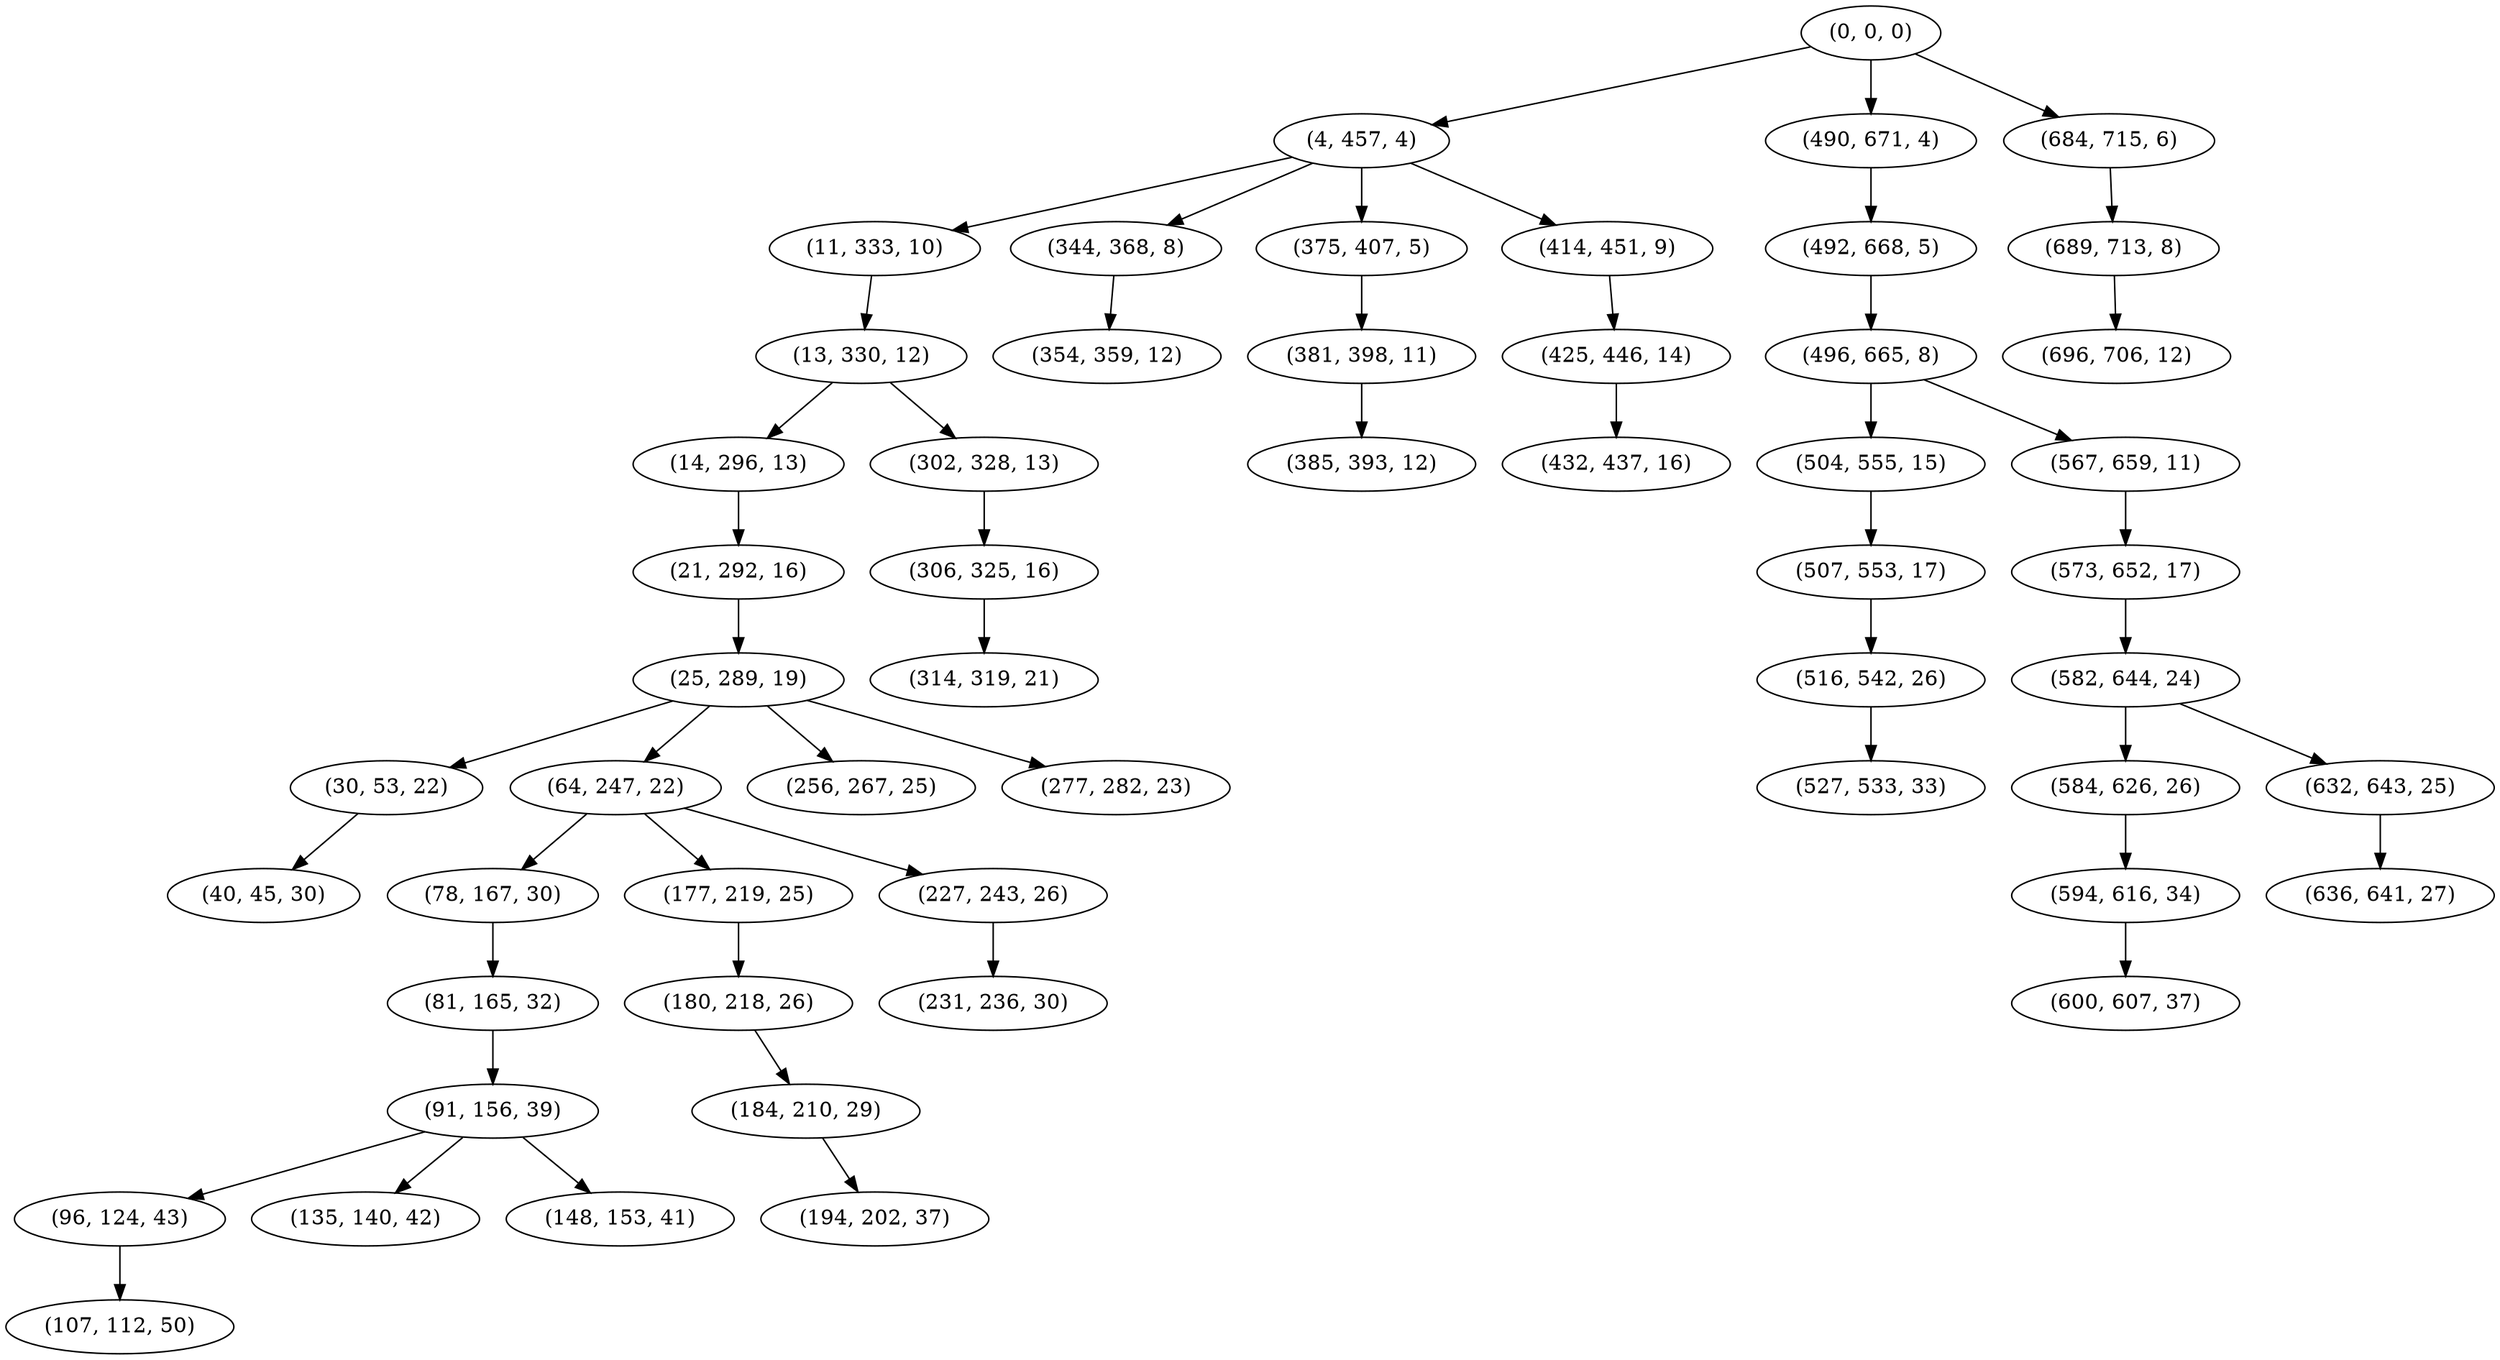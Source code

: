 digraph tree {
    "(0, 0, 0)";
    "(4, 457, 4)";
    "(11, 333, 10)";
    "(13, 330, 12)";
    "(14, 296, 13)";
    "(21, 292, 16)";
    "(25, 289, 19)";
    "(30, 53, 22)";
    "(40, 45, 30)";
    "(64, 247, 22)";
    "(78, 167, 30)";
    "(81, 165, 32)";
    "(91, 156, 39)";
    "(96, 124, 43)";
    "(107, 112, 50)";
    "(135, 140, 42)";
    "(148, 153, 41)";
    "(177, 219, 25)";
    "(180, 218, 26)";
    "(184, 210, 29)";
    "(194, 202, 37)";
    "(227, 243, 26)";
    "(231, 236, 30)";
    "(256, 267, 25)";
    "(277, 282, 23)";
    "(302, 328, 13)";
    "(306, 325, 16)";
    "(314, 319, 21)";
    "(344, 368, 8)";
    "(354, 359, 12)";
    "(375, 407, 5)";
    "(381, 398, 11)";
    "(385, 393, 12)";
    "(414, 451, 9)";
    "(425, 446, 14)";
    "(432, 437, 16)";
    "(490, 671, 4)";
    "(492, 668, 5)";
    "(496, 665, 8)";
    "(504, 555, 15)";
    "(507, 553, 17)";
    "(516, 542, 26)";
    "(527, 533, 33)";
    "(567, 659, 11)";
    "(573, 652, 17)";
    "(582, 644, 24)";
    "(584, 626, 26)";
    "(594, 616, 34)";
    "(600, 607, 37)";
    "(632, 643, 25)";
    "(636, 641, 27)";
    "(684, 715, 6)";
    "(689, 713, 8)";
    "(696, 706, 12)";
    "(0, 0, 0)" -> "(4, 457, 4)";
    "(0, 0, 0)" -> "(490, 671, 4)";
    "(0, 0, 0)" -> "(684, 715, 6)";
    "(4, 457, 4)" -> "(11, 333, 10)";
    "(4, 457, 4)" -> "(344, 368, 8)";
    "(4, 457, 4)" -> "(375, 407, 5)";
    "(4, 457, 4)" -> "(414, 451, 9)";
    "(11, 333, 10)" -> "(13, 330, 12)";
    "(13, 330, 12)" -> "(14, 296, 13)";
    "(13, 330, 12)" -> "(302, 328, 13)";
    "(14, 296, 13)" -> "(21, 292, 16)";
    "(21, 292, 16)" -> "(25, 289, 19)";
    "(25, 289, 19)" -> "(30, 53, 22)";
    "(25, 289, 19)" -> "(64, 247, 22)";
    "(25, 289, 19)" -> "(256, 267, 25)";
    "(25, 289, 19)" -> "(277, 282, 23)";
    "(30, 53, 22)" -> "(40, 45, 30)";
    "(64, 247, 22)" -> "(78, 167, 30)";
    "(64, 247, 22)" -> "(177, 219, 25)";
    "(64, 247, 22)" -> "(227, 243, 26)";
    "(78, 167, 30)" -> "(81, 165, 32)";
    "(81, 165, 32)" -> "(91, 156, 39)";
    "(91, 156, 39)" -> "(96, 124, 43)";
    "(91, 156, 39)" -> "(135, 140, 42)";
    "(91, 156, 39)" -> "(148, 153, 41)";
    "(96, 124, 43)" -> "(107, 112, 50)";
    "(177, 219, 25)" -> "(180, 218, 26)";
    "(180, 218, 26)" -> "(184, 210, 29)";
    "(184, 210, 29)" -> "(194, 202, 37)";
    "(227, 243, 26)" -> "(231, 236, 30)";
    "(302, 328, 13)" -> "(306, 325, 16)";
    "(306, 325, 16)" -> "(314, 319, 21)";
    "(344, 368, 8)" -> "(354, 359, 12)";
    "(375, 407, 5)" -> "(381, 398, 11)";
    "(381, 398, 11)" -> "(385, 393, 12)";
    "(414, 451, 9)" -> "(425, 446, 14)";
    "(425, 446, 14)" -> "(432, 437, 16)";
    "(490, 671, 4)" -> "(492, 668, 5)";
    "(492, 668, 5)" -> "(496, 665, 8)";
    "(496, 665, 8)" -> "(504, 555, 15)";
    "(496, 665, 8)" -> "(567, 659, 11)";
    "(504, 555, 15)" -> "(507, 553, 17)";
    "(507, 553, 17)" -> "(516, 542, 26)";
    "(516, 542, 26)" -> "(527, 533, 33)";
    "(567, 659, 11)" -> "(573, 652, 17)";
    "(573, 652, 17)" -> "(582, 644, 24)";
    "(582, 644, 24)" -> "(584, 626, 26)";
    "(582, 644, 24)" -> "(632, 643, 25)";
    "(584, 626, 26)" -> "(594, 616, 34)";
    "(594, 616, 34)" -> "(600, 607, 37)";
    "(632, 643, 25)" -> "(636, 641, 27)";
    "(684, 715, 6)" -> "(689, 713, 8)";
    "(689, 713, 8)" -> "(696, 706, 12)";
}
